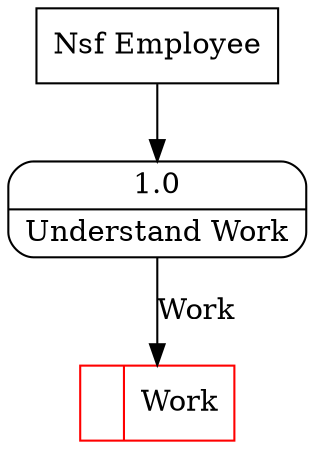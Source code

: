 digraph dfd2{ 
node[shape=record]
200 [label="<f0>  |<f1> Work " color=red];
201 [label="Nsf Employee" shape=box];
202 [label="{<f0> 1.0|<f1> Understand Work }" shape=Mrecord];
201 -> 202
202 -> 200 [label="Work"]
}